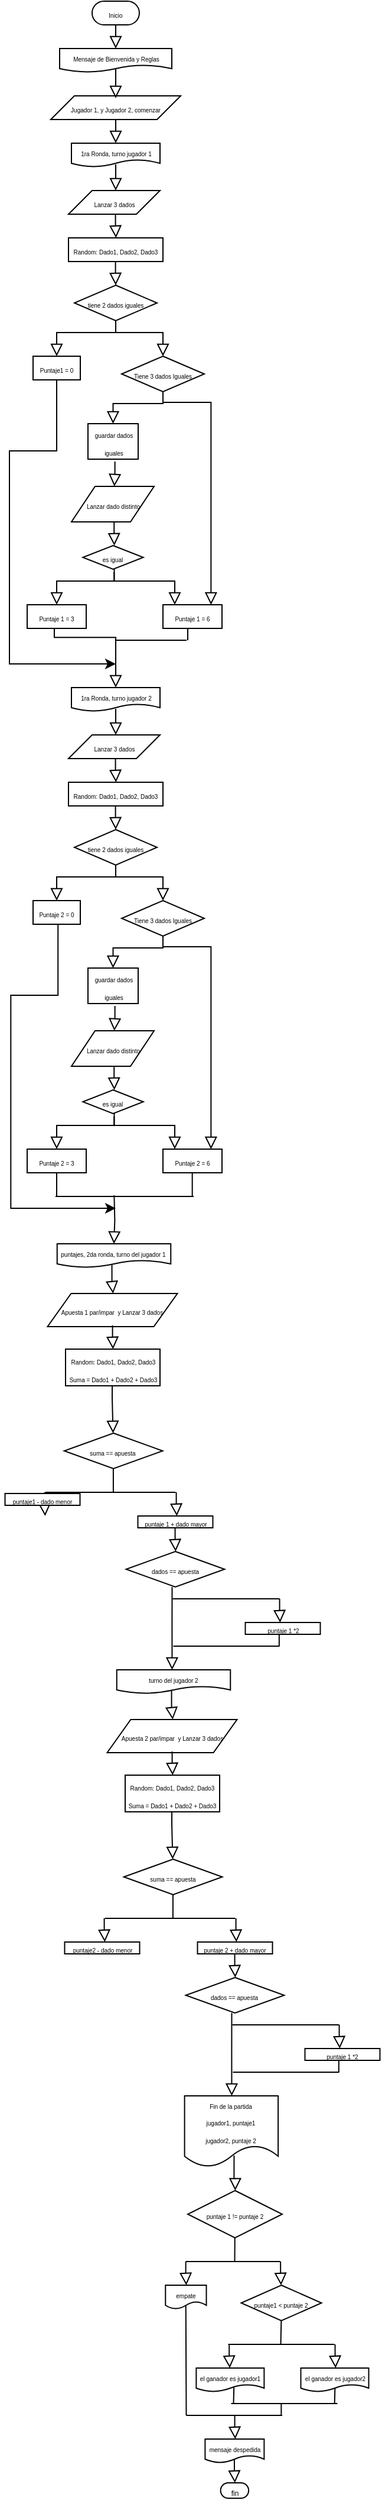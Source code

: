 <mxfile version="14.6.2" type="github"><diagram id="C5RBs43oDa-KdzZeNtuy" name="Page-1"><mxGraphModel dx="449" dy="310" grid="1" gridSize="10" guides="1" tooltips="1" connect="1" arrows="1" fold="1" page="1" pageScale="1" pageWidth="827" pageHeight="1169" math="0" shadow="0"><root><mxCell id="WIyWlLk6GJQsqaUBKTNV-0"/><mxCell id="WIyWlLk6GJQsqaUBKTNV-1" parent="WIyWlLk6GJQsqaUBKTNV-0"/><mxCell id="WIyWlLk6GJQsqaUBKTNV-2" value="" style="rounded=0;html=1;jettySize=auto;orthogonalLoop=1;fontSize=11;endArrow=block;endFill=0;endSize=8;strokeWidth=1;shadow=0;labelBackgroundColor=none;edgeStyle=orthogonalEdgeStyle;exitX=0.5;exitY=1;exitDx=0;exitDy=0;" parent="WIyWlLk6GJQsqaUBKTNV-1" source="WIyWlLk6GJQsqaUBKTNV-3" edge="1"><mxGeometry relative="1" as="geometry"><mxPoint x="100" y="50" as="targetPoint"/></mxGeometry></mxCell><mxCell id="WIyWlLk6GJQsqaUBKTNV-3" value="&lt;font style=&quot;font-size: 5px&quot;&gt;Inicio&lt;/font&gt;" style="rounded=1;whiteSpace=wrap;html=1;fontSize=12;glass=0;strokeWidth=1;shadow=0;arcSize=50;" parent="WIyWlLk6GJQsqaUBKTNV-1" vertex="1"><mxGeometry x="80" y="10" width="40" height="20" as="geometry"/></mxCell><mxCell id="rhmdgmD37vLveanVLgbH-1" value="&lt;font style=&quot;font-size: 5px&quot;&gt;Mensaje de Bienvenida y Reglas&lt;/font&gt;" style="shape=document;whiteSpace=wrap;html=1;boundedLbl=1;" parent="WIyWlLk6GJQsqaUBKTNV-1" vertex="1"><mxGeometry x="52.5" y="50" width="95" height="20" as="geometry"/></mxCell><mxCell id="rhmdgmD37vLveanVLgbH-2" value="&lt;font style=&quot;font-size: 5px&quot;&gt;Jugador 1,&amp;nbsp;y Jugador 2, comenzar&lt;/font&gt;" style="shape=parallelogram;perimeter=parallelogramPerimeter;whiteSpace=wrap;html=1;fixedSize=1;" parent="WIyWlLk6GJQsqaUBKTNV-1" vertex="1"><mxGeometry x="45" y="90" width="110" height="20" as="geometry"/></mxCell><mxCell id="rhmdgmD37vLveanVLgbH-4" value="&lt;font style=&quot;font-size: 5px&quot;&gt;1ra Ronda, turno jugador 1&lt;/font&gt;" style="shape=document;whiteSpace=wrap;html=1;boundedLbl=1;" parent="WIyWlLk6GJQsqaUBKTNV-1" vertex="1"><mxGeometry x="62.5" y="130" width="75" height="20" as="geometry"/></mxCell><mxCell id="rhmdgmD37vLveanVLgbH-5" value="" style="rounded=0;html=1;jettySize=auto;orthogonalLoop=1;fontSize=11;endArrow=block;endFill=0;endSize=8;strokeWidth=1;shadow=0;labelBackgroundColor=none;edgeStyle=orthogonalEdgeStyle;" parent="WIyWlLk6GJQsqaUBKTNV-1" edge="1"><mxGeometry relative="1" as="geometry"><mxPoint x="100" y="110" as="sourcePoint"/><mxPoint x="100" y="130" as="targetPoint"/><Array as="points"><mxPoint x="99.8" y="130"/><mxPoint x="99.8" y="130"/></Array></mxGeometry></mxCell><mxCell id="rhmdgmD37vLveanVLgbH-6" value="" style="rounded=0;html=1;jettySize=auto;orthogonalLoop=1;fontSize=11;endArrow=block;endFill=0;endSize=8;strokeWidth=1;shadow=0;labelBackgroundColor=none;edgeStyle=orthogonalEdgeStyle;" parent="WIyWlLk6GJQsqaUBKTNV-1" edge="1"><mxGeometry relative="1" as="geometry"><mxPoint x="100" y="148" as="sourcePoint"/><mxPoint x="100" y="170" as="targetPoint"/><Array as="points"><mxPoint x="100.04" y="158"/><mxPoint x="100.04" y="158"/></Array></mxGeometry></mxCell><mxCell id="rhmdgmD37vLveanVLgbH-8" value="&lt;font style=&quot;font-size: 5px&quot;&gt;Lanzar 3 dados&lt;/font&gt;" style="shape=parallelogram;perimeter=parallelogramPerimeter;whiteSpace=wrap;html=1;fixedSize=1;" parent="WIyWlLk6GJQsqaUBKTNV-1" vertex="1"><mxGeometry x="60" y="170" width="77.5" height="20" as="geometry"/></mxCell><mxCell id="rhmdgmD37vLveanVLgbH-9" value="" style="rounded=0;html=1;jettySize=auto;orthogonalLoop=1;fontSize=11;endArrow=block;endFill=0;endSize=8;strokeWidth=1;shadow=0;labelBackgroundColor=none;edgeStyle=orthogonalEdgeStyle;" parent="WIyWlLk6GJQsqaUBKTNV-1" edge="1"><mxGeometry relative="1" as="geometry"><mxPoint x="99.78" y="190" as="sourcePoint"/><mxPoint x="100.23" y="210" as="targetPoint"/><Array as="points"><mxPoint x="100.02" y="200"/><mxPoint x="100.02" y="200"/></Array></mxGeometry></mxCell><mxCell id="rhmdgmD37vLveanVLgbH-10" value="&lt;font style=&quot;font-size: 5px&quot;&gt;Random: Dado1, Dado2, Dado3&lt;/font&gt;" style="rounded=0;whiteSpace=wrap;html=1;" parent="WIyWlLk6GJQsqaUBKTNV-1" vertex="1"><mxGeometry x="60" y="210" width="80" height="20" as="geometry"/></mxCell><mxCell id="rhmdgmD37vLveanVLgbH-12" value="" style="rounded=0;html=1;jettySize=auto;orthogonalLoop=1;fontSize=11;endArrow=block;endFill=0;endSize=8;strokeWidth=1;shadow=0;labelBackgroundColor=none;edgeStyle=orthogonalEdgeStyle;" parent="WIyWlLk6GJQsqaUBKTNV-1" edge="1"><mxGeometry relative="1" as="geometry"><mxPoint x="99.8" y="230" as="sourcePoint"/><mxPoint x="100" y="250" as="targetPoint"/><Array as="points"><mxPoint x="100.04" y="240"/><mxPoint x="100.04" y="240"/></Array></mxGeometry></mxCell><mxCell id="rhmdgmD37vLveanVLgbH-13" value="&lt;font style=&quot;font-size: 5px&quot;&gt;tiene 2 dados iguales&lt;/font&gt;" style="rhombus;whiteSpace=wrap;html=1;" parent="WIyWlLk6GJQsqaUBKTNV-1" vertex="1"><mxGeometry x="65" y="250" width="70" height="30" as="geometry"/></mxCell><mxCell id="rhmdgmD37vLveanVLgbH-14" value="" style="rounded=0;html=1;jettySize=auto;orthogonalLoop=1;fontSize=11;endArrow=block;endFill=0;endSize=8;strokeWidth=1;shadow=0;labelBackgroundColor=none;edgeStyle=elbowEdgeStyle;elbow=vertical;exitX=0.5;exitY=1;exitDx=0;exitDy=0;" parent="WIyWlLk6GJQsqaUBKTNV-1" source="rhmdgmD37vLveanVLgbH-13" edge="1"><mxGeometry relative="1" as="geometry"><mxPoint x="220" y="870" as="sourcePoint"/><mxPoint x="50" y="310" as="targetPoint"/><Array as="points"><mxPoint x="80" y="290"/></Array></mxGeometry></mxCell><mxCell id="rhmdgmD37vLveanVLgbH-15" value="" style="rounded=0;html=1;jettySize=auto;orthogonalLoop=1;fontSize=11;endArrow=block;endFill=0;endSize=8;strokeWidth=1;shadow=0;labelBackgroundColor=none;edgeStyle=orthogonalEdgeStyle;elbow=vertical;" parent="WIyWlLk6GJQsqaUBKTNV-1" edge="1"><mxGeometry relative="1" as="geometry"><mxPoint x="100" y="290" as="sourcePoint"/><mxPoint x="140" y="310" as="targetPoint"/><Array as="points"><mxPoint x="140" y="290"/></Array></mxGeometry></mxCell><mxCell id="unVSyIhvDPiTK_KFfKxf-1" style="edgeStyle=orthogonalEdgeStyle;rounded=0;orthogonalLoop=1;jettySize=auto;html=1;exitX=0.5;exitY=1;exitDx=0;exitDy=0;" edge="1" parent="WIyWlLk6GJQsqaUBKTNV-1" source="rhmdgmD37vLveanVLgbH-17"><mxGeometry relative="1" as="geometry"><mxPoint x="100" y="570" as="targetPoint"/><Array as="points"><mxPoint x="50" y="390"/><mxPoint x="10" y="390"/><mxPoint x="10" y="570"/></Array></mxGeometry></mxCell><mxCell id="rhmdgmD37vLveanVLgbH-17" value="&lt;font style=&quot;font-size: 5px&quot;&gt;Puntaje1 = 0&lt;/font&gt;" style="rounded=0;whiteSpace=wrap;html=1;" parent="WIyWlLk6GJQsqaUBKTNV-1" vertex="1"><mxGeometry x="30" y="310" width="40" height="20" as="geometry"/></mxCell><mxCell id="rhmdgmD37vLveanVLgbH-18" value="&lt;font style=&quot;font-size: 5px&quot;&gt;Tiene 3 dados Iguales&lt;/font&gt;" style="rhombus;whiteSpace=wrap;html=1;" parent="WIyWlLk6GJQsqaUBKTNV-1" vertex="1"><mxGeometry x="105" y="310" width="70" height="30" as="geometry"/></mxCell><mxCell id="rhmdgmD37vLveanVLgbH-21" value="&lt;font style=&quot;font-size: 5px&quot;&gt;Lanzar dado distinto&lt;/font&gt;" style="shape=parallelogram;perimeter=parallelogramPerimeter;whiteSpace=wrap;html=1;fixedSize=1;" parent="WIyWlLk6GJQsqaUBKTNV-1" vertex="1"><mxGeometry x="62.5" y="420" width="70" height="30" as="geometry"/></mxCell><mxCell id="rhmdgmD37vLveanVLgbH-22" value="&lt;font style=&quot;font-size: 5px&quot;&gt;guardar dados iguales&lt;/font&gt;" style="rounded=0;whiteSpace=wrap;html=1;" parent="WIyWlLk6GJQsqaUBKTNV-1" vertex="1"><mxGeometry x="76.5" y="367" width="42.5" height="30" as="geometry"/></mxCell><mxCell id="rhmdgmD37vLveanVLgbH-24" value="" style="rounded=0;html=1;jettySize=auto;orthogonalLoop=1;fontSize=11;endArrow=block;endFill=0;endSize=8;strokeWidth=1;shadow=0;labelBackgroundColor=none;edgeStyle=orthogonalEdgeStyle;" parent="WIyWlLk6GJQsqaUBKTNV-1" edge="1"><mxGeometry relative="1" as="geometry"><mxPoint x="100" y="67" as="sourcePoint"/><mxPoint x="100" y="92" as="targetPoint"/><Array as="points"><mxPoint x="100" y="67"/><mxPoint x="100" y="67"/></Array></mxGeometry></mxCell><mxCell id="rhmdgmD37vLveanVLgbH-31" value="" style="rounded=0;html=1;jettySize=auto;orthogonalLoop=1;fontSize=11;endArrow=block;endFill=0;endSize=8;strokeWidth=1;shadow=0;labelBackgroundColor=none;edgeStyle=elbowEdgeStyle;elbow=vertical;exitX=0.5;exitY=1;exitDx=0;exitDy=0;entryX=0.5;entryY=0;entryDx=0;entryDy=0;" parent="WIyWlLk6GJQsqaUBKTNV-1" source="rhmdgmD37vLveanVLgbH-18" target="rhmdgmD37vLveanVLgbH-22" edge="1"><mxGeometry relative="1" as="geometry"><mxPoint x="140" y="350" as="sourcePoint"/><mxPoint x="97.5" y="360" as="targetPoint"/><Array as="points"><mxPoint x="120" y="350"/></Array></mxGeometry></mxCell><mxCell id="rhmdgmD37vLveanVLgbH-33" value="" style="rounded=0;html=1;jettySize=auto;orthogonalLoop=1;fontSize=11;endArrow=block;endFill=0;endSize=8;strokeWidth=1;shadow=0;labelBackgroundColor=none;edgeStyle=orthogonalEdgeStyle;exitX=0.537;exitY=1.065;exitDx=0;exitDy=0;exitPerimeter=0;" parent="WIyWlLk6GJQsqaUBKTNV-1" source="rhmdgmD37vLveanVLgbH-22" edge="1"><mxGeometry relative="1" as="geometry"><mxPoint x="99" y="400" as="sourcePoint"/><mxPoint x="98.84" y="420" as="targetPoint"/><Array as="points"><mxPoint x="99" y="410"/><mxPoint x="99" y="410"/></Array></mxGeometry></mxCell><mxCell id="rhmdgmD37vLveanVLgbH-34" value="" style="rounded=0;html=1;jettySize=auto;orthogonalLoop=1;fontSize=11;endArrow=block;endFill=0;endSize=8;strokeWidth=1;shadow=0;labelBackgroundColor=none;edgeStyle=orthogonalEdgeStyle;" parent="WIyWlLk6GJQsqaUBKTNV-1" edge="1"><mxGeometry relative="1" as="geometry"><mxPoint x="98.64" y="450" as="sourcePoint"/><mxPoint x="98.84" y="470" as="targetPoint"/><Array as="points"><mxPoint x="98.84" y="460"/></Array></mxGeometry></mxCell><mxCell id="rhmdgmD37vLveanVLgbH-35" value="&lt;font style=&quot;font-size: 5px&quot;&gt;es igual&lt;/font&gt;" style="rhombus;whiteSpace=wrap;html=1;" parent="WIyWlLk6GJQsqaUBKTNV-1" vertex="1"><mxGeometry x="72.13" y="470" width="51.25" height="20" as="geometry"/></mxCell><mxCell id="rhmdgmD37vLveanVLgbH-36" value="" style="rounded=0;html=1;jettySize=auto;orthogonalLoop=1;fontSize=11;endArrow=block;endFill=0;endSize=8;strokeWidth=1;shadow=0;labelBackgroundColor=none;edgeStyle=elbowEdgeStyle;elbow=vertical;exitX=0.5;exitY=1;exitDx=0;exitDy=0;entryX=0.5;entryY=0;entryDx=0;entryDy=0;" parent="WIyWlLk6GJQsqaUBKTNV-1" target="rhmdgmD37vLveanVLgbH-37" edge="1"><mxGeometry relative="1" as="geometry"><mxPoint x="98.75" y="490" as="sourcePoint"/><mxPoint x="55" y="519" as="targetPoint"/><Array as="points"><mxPoint x="78.75" y="500"/></Array></mxGeometry></mxCell><mxCell id="rhmdgmD37vLveanVLgbH-37" value="&lt;font style=&quot;font-size: 5px&quot;&gt;Puntaje 1 = 3&lt;/font&gt;" style="rounded=0;whiteSpace=wrap;html=1;" parent="WIyWlLk6GJQsqaUBKTNV-1" vertex="1"><mxGeometry x="25" y="520" width="50" height="20" as="geometry"/></mxCell><mxCell id="rhmdgmD37vLveanVLgbH-38" value="" style="rounded=0;html=1;jettySize=auto;orthogonalLoop=1;fontSize=11;endArrow=block;endFill=0;endSize=8;strokeWidth=1;shadow=0;labelBackgroundColor=none;edgeStyle=elbowEdgeStyle;elbow=vertical;exitX=0.517;exitY=1.117;exitDx=0;exitDy=0;exitPerimeter=0;" parent="WIyWlLk6GJQsqaUBKTNV-1" source="rhmdgmD37vLveanVLgbH-35" edge="1"><mxGeometry relative="1" as="geometry"><mxPoint x="161.88" y="500" as="sourcePoint"/><mxPoint x="150" y="520" as="targetPoint"/><Array as="points"><mxPoint x="110" y="500"/></Array></mxGeometry></mxCell><mxCell id="rhmdgmD37vLveanVLgbH-39" value="" style="rounded=0;html=1;jettySize=auto;orthogonalLoop=1;fontSize=11;endArrow=block;endFill=0;endSize=8;strokeWidth=1;shadow=0;labelBackgroundColor=none;edgeStyle=elbowEdgeStyle;elbow=vertical;" parent="WIyWlLk6GJQsqaUBKTNV-1" edge="1"><mxGeometry relative="1" as="geometry"><mxPoint x="140" y="349" as="sourcePoint"/><mxPoint x="180.69" y="520" as="targetPoint"/><Array as="points"><mxPoint x="195" y="349"/></Array></mxGeometry></mxCell><mxCell id="rhmdgmD37vLveanVLgbH-40" value="&lt;font style=&quot;font-size: 5px&quot;&gt;Puntaje 1 = 6&lt;/font&gt;" style="rounded=0;whiteSpace=wrap;html=1;" parent="WIyWlLk6GJQsqaUBKTNV-1" vertex="1"><mxGeometry x="140" y="520" width="50" height="20" as="geometry"/></mxCell><mxCell id="rhmdgmD37vLveanVLgbH-41" value="&lt;font style=&quot;font-size: 5px&quot;&gt;1ra Ronda, turno jugador 2&lt;/font&gt;" style="shape=document;whiteSpace=wrap;html=1;boundedLbl=1;" parent="WIyWlLk6GJQsqaUBKTNV-1" vertex="1"><mxGeometry x="62.5" y="590" width="75" height="20" as="geometry"/></mxCell><mxCell id="rhmdgmD37vLveanVLgbH-42" value="" style="rounded=0;html=1;jettySize=auto;orthogonalLoop=1;fontSize=11;endArrow=block;endFill=0;endSize=8;strokeWidth=1;shadow=0;labelBackgroundColor=none;edgeStyle=orthogonalEdgeStyle;" parent="WIyWlLk6GJQsqaUBKTNV-1" edge="1"><mxGeometry relative="1" as="geometry"><mxPoint x="100" y="608" as="sourcePoint"/><mxPoint x="100" y="630" as="targetPoint"/><Array as="points"><mxPoint x="100.04" y="618"/><mxPoint x="100.04" y="618"/></Array></mxGeometry></mxCell><mxCell id="rhmdgmD37vLveanVLgbH-43" value="&lt;font style=&quot;font-size: 5px&quot;&gt;Lanzar 3 dados&lt;/font&gt;" style="shape=parallelogram;perimeter=parallelogramPerimeter;whiteSpace=wrap;html=1;fixedSize=1;" parent="WIyWlLk6GJQsqaUBKTNV-1" vertex="1"><mxGeometry x="60" y="630" width="77.5" height="20" as="geometry"/></mxCell><mxCell id="rhmdgmD37vLveanVLgbH-44" value="" style="rounded=0;html=1;jettySize=auto;orthogonalLoop=1;fontSize=11;endArrow=block;endFill=0;endSize=8;strokeWidth=1;shadow=0;labelBackgroundColor=none;edgeStyle=orthogonalEdgeStyle;" parent="WIyWlLk6GJQsqaUBKTNV-1" edge="1"><mxGeometry relative="1" as="geometry"><mxPoint x="99.78" y="650" as="sourcePoint"/><mxPoint x="100.23" y="670" as="targetPoint"/><Array as="points"><mxPoint x="100.02" y="660"/><mxPoint x="100.02" y="660"/></Array></mxGeometry></mxCell><mxCell id="rhmdgmD37vLveanVLgbH-45" value="&lt;font style=&quot;font-size: 5px&quot;&gt;Random: Dado1, Dado2, Dado3&lt;/font&gt;" style="rounded=0;whiteSpace=wrap;html=1;" parent="WIyWlLk6GJQsqaUBKTNV-1" vertex="1"><mxGeometry x="60" y="670" width="80" height="20" as="geometry"/></mxCell><mxCell id="rhmdgmD37vLveanVLgbH-46" value="" style="rounded=0;html=1;jettySize=auto;orthogonalLoop=1;fontSize=11;endArrow=block;endFill=0;endSize=8;strokeWidth=1;shadow=0;labelBackgroundColor=none;edgeStyle=orthogonalEdgeStyle;" parent="WIyWlLk6GJQsqaUBKTNV-1" edge="1"><mxGeometry relative="1" as="geometry"><mxPoint x="99.8" y="690" as="sourcePoint"/><mxPoint x="100" y="710" as="targetPoint"/><Array as="points"><mxPoint x="100.04" y="700"/><mxPoint x="100.04" y="700"/></Array></mxGeometry></mxCell><mxCell id="rhmdgmD37vLveanVLgbH-47" value="&lt;font style=&quot;font-size: 5px&quot;&gt;tiene 2 dados iguales&lt;/font&gt;" style="rhombus;whiteSpace=wrap;html=1;" parent="WIyWlLk6GJQsqaUBKTNV-1" vertex="1"><mxGeometry x="65" y="710" width="70" height="30" as="geometry"/></mxCell><mxCell id="rhmdgmD37vLveanVLgbH-48" value="" style="rounded=0;html=1;jettySize=auto;orthogonalLoop=1;fontSize=11;endArrow=block;endFill=0;endSize=8;strokeWidth=1;shadow=0;labelBackgroundColor=none;edgeStyle=elbowEdgeStyle;elbow=vertical;exitX=0.5;exitY=1;exitDx=0;exitDy=0;" parent="WIyWlLk6GJQsqaUBKTNV-1" source="rhmdgmD37vLveanVLgbH-47" edge="1"><mxGeometry relative="1" as="geometry"><mxPoint x="220" y="1330" as="sourcePoint"/><mxPoint x="50" y="770" as="targetPoint"/><Array as="points"><mxPoint x="80" y="750"/></Array></mxGeometry></mxCell><mxCell id="rhmdgmD37vLveanVLgbH-49" value="" style="rounded=0;html=1;jettySize=auto;orthogonalLoop=1;fontSize=11;endArrow=block;endFill=0;endSize=8;strokeWidth=1;shadow=0;labelBackgroundColor=none;edgeStyle=orthogonalEdgeStyle;elbow=vertical;" parent="WIyWlLk6GJQsqaUBKTNV-1" edge="1"><mxGeometry relative="1" as="geometry"><mxPoint x="100" y="750" as="sourcePoint"/><mxPoint x="140" y="770" as="targetPoint"/><Array as="points"><mxPoint x="140" y="750"/></Array></mxGeometry></mxCell><mxCell id="rhmdgmD37vLveanVLgbH-50" value="&lt;font style=&quot;font-size: 5px&quot;&gt;Puntaje 2 = 0&lt;/font&gt;" style="rounded=0;whiteSpace=wrap;html=1;" parent="WIyWlLk6GJQsqaUBKTNV-1" vertex="1"><mxGeometry x="30" y="770" width="40" height="20" as="geometry"/></mxCell><mxCell id="rhmdgmD37vLveanVLgbH-51" value="&lt;font style=&quot;font-size: 5px&quot;&gt;Tiene 3 dados Iguales&lt;/font&gt;" style="rhombus;whiteSpace=wrap;html=1;" parent="WIyWlLk6GJQsqaUBKTNV-1" vertex="1"><mxGeometry x="105" y="770" width="70" height="30" as="geometry"/></mxCell><mxCell id="rhmdgmD37vLveanVLgbH-52" value="&lt;font style=&quot;font-size: 5px&quot;&gt;Lanzar dado distinto&lt;/font&gt;" style="shape=parallelogram;perimeter=parallelogramPerimeter;whiteSpace=wrap;html=1;fixedSize=1;" parent="WIyWlLk6GJQsqaUBKTNV-1" vertex="1"><mxGeometry x="62.5" y="880" width="70" height="30" as="geometry"/></mxCell><mxCell id="rhmdgmD37vLveanVLgbH-53" value="&lt;font style=&quot;font-size: 5px&quot;&gt;guardar dados iguales&lt;/font&gt;" style="rounded=0;whiteSpace=wrap;html=1;" parent="WIyWlLk6GJQsqaUBKTNV-1" vertex="1"><mxGeometry x="76.5" y="827" width="42.5" height="30" as="geometry"/></mxCell><mxCell id="rhmdgmD37vLveanVLgbH-54" value="" style="rounded=0;html=1;jettySize=auto;orthogonalLoop=1;fontSize=11;endArrow=block;endFill=0;endSize=8;strokeWidth=1;shadow=0;labelBackgroundColor=none;edgeStyle=elbowEdgeStyle;elbow=vertical;exitX=0.5;exitY=1;exitDx=0;exitDy=0;entryX=0.5;entryY=0;entryDx=0;entryDy=0;" parent="WIyWlLk6GJQsqaUBKTNV-1" source="rhmdgmD37vLveanVLgbH-51" target="rhmdgmD37vLveanVLgbH-53" edge="1"><mxGeometry relative="1" as="geometry"><mxPoint x="140" y="810" as="sourcePoint"/><mxPoint x="97.5" y="820" as="targetPoint"/><Array as="points"><mxPoint x="120" y="810"/></Array></mxGeometry></mxCell><mxCell id="rhmdgmD37vLveanVLgbH-55" value="" style="rounded=0;html=1;jettySize=auto;orthogonalLoop=1;fontSize=11;endArrow=block;endFill=0;endSize=8;strokeWidth=1;shadow=0;labelBackgroundColor=none;edgeStyle=orthogonalEdgeStyle;exitX=0.537;exitY=1.065;exitDx=0;exitDy=0;exitPerimeter=0;" parent="WIyWlLk6GJQsqaUBKTNV-1" source="rhmdgmD37vLveanVLgbH-53" edge="1"><mxGeometry relative="1" as="geometry"><mxPoint x="99" y="860" as="sourcePoint"/><mxPoint x="98.84" y="880" as="targetPoint"/><Array as="points"><mxPoint x="99" y="870"/><mxPoint x="99" y="870"/></Array></mxGeometry></mxCell><mxCell id="rhmdgmD37vLveanVLgbH-56" value="" style="rounded=0;html=1;jettySize=auto;orthogonalLoop=1;fontSize=11;endArrow=block;endFill=0;endSize=8;strokeWidth=1;shadow=0;labelBackgroundColor=none;edgeStyle=orthogonalEdgeStyle;" parent="WIyWlLk6GJQsqaUBKTNV-1" edge="1"><mxGeometry relative="1" as="geometry"><mxPoint x="98.64" y="910" as="sourcePoint"/><mxPoint x="98.84" y="930" as="targetPoint"/><Array as="points"><mxPoint x="98.84" y="920"/></Array></mxGeometry></mxCell><mxCell id="rhmdgmD37vLveanVLgbH-57" value="&lt;font style=&quot;font-size: 5px&quot;&gt;es igual&lt;/font&gt;" style="rhombus;whiteSpace=wrap;html=1;" parent="WIyWlLk6GJQsqaUBKTNV-1" vertex="1"><mxGeometry x="72.13" y="930" width="51.25" height="20" as="geometry"/></mxCell><mxCell id="rhmdgmD37vLveanVLgbH-58" value="" style="rounded=0;html=1;jettySize=auto;orthogonalLoop=1;fontSize=11;endArrow=block;endFill=0;endSize=8;strokeWidth=1;shadow=0;labelBackgroundColor=none;edgeStyle=elbowEdgeStyle;elbow=vertical;exitX=0.5;exitY=1;exitDx=0;exitDy=0;entryX=0.5;entryY=0;entryDx=0;entryDy=0;" parent="WIyWlLk6GJQsqaUBKTNV-1" target="rhmdgmD37vLveanVLgbH-59" edge="1"><mxGeometry relative="1" as="geometry"><mxPoint x="98.75" y="950" as="sourcePoint"/><mxPoint x="55" y="979" as="targetPoint"/><Array as="points"><mxPoint x="78.75" y="960"/></Array></mxGeometry></mxCell><mxCell id="rhmdgmD37vLveanVLgbH-59" value="&lt;font style=&quot;font-size: 5px&quot;&gt;Puntaje 2 = 3&lt;/font&gt;" style="rounded=0;whiteSpace=wrap;html=1;" parent="WIyWlLk6GJQsqaUBKTNV-1" vertex="1"><mxGeometry x="25" y="980" width="50" height="20" as="geometry"/></mxCell><mxCell id="rhmdgmD37vLveanVLgbH-60" value="" style="rounded=0;html=1;jettySize=auto;orthogonalLoop=1;fontSize=11;endArrow=block;endFill=0;endSize=8;strokeWidth=1;shadow=0;labelBackgroundColor=none;edgeStyle=elbowEdgeStyle;elbow=vertical;exitX=0.517;exitY=1.117;exitDx=0;exitDy=0;exitPerimeter=0;" parent="WIyWlLk6GJQsqaUBKTNV-1" source="rhmdgmD37vLveanVLgbH-57" edge="1"><mxGeometry relative="1" as="geometry"><mxPoint x="161.88" y="960" as="sourcePoint"/><mxPoint x="150" y="980" as="targetPoint"/><Array as="points"><mxPoint x="110" y="960"/></Array></mxGeometry></mxCell><mxCell id="rhmdgmD37vLveanVLgbH-61" value="" style="rounded=0;html=1;jettySize=auto;orthogonalLoop=1;fontSize=11;endArrow=block;endFill=0;endSize=8;strokeWidth=1;shadow=0;labelBackgroundColor=none;edgeStyle=elbowEdgeStyle;elbow=vertical;" parent="WIyWlLk6GJQsqaUBKTNV-1" edge="1"><mxGeometry relative="1" as="geometry"><mxPoint x="140" y="809" as="sourcePoint"/><mxPoint x="180.69" y="980" as="targetPoint"/><Array as="points"><mxPoint x="195" y="809"/></Array></mxGeometry></mxCell><mxCell id="rhmdgmD37vLveanVLgbH-62" value="&lt;font style=&quot;font-size: 5px&quot;&gt;Puntaje 2 = 6&lt;/font&gt;" style="rounded=0;whiteSpace=wrap;html=1;" parent="WIyWlLk6GJQsqaUBKTNV-1" vertex="1"><mxGeometry x="140" y="980" width="50" height="20" as="geometry"/></mxCell><mxCell id="A8femMHsT-PcYk6sk9Ym-1" value="" style="rounded=0;html=1;jettySize=auto;orthogonalLoop=1;fontSize=11;endArrow=block;endFill=0;endSize=8;strokeWidth=1;shadow=0;labelBackgroundColor=none;edgeStyle=elbowEdgeStyle;elbow=vertical;exitX=0.517;exitY=1.117;exitDx=0;exitDy=0;exitPerimeter=0;entryX=0.5;entryY=0;entryDx=0;entryDy=0;" parent="WIyWlLk6GJQsqaUBKTNV-1" target="rhmdgmD37vLveanVLgbH-41" edge="1"><mxGeometry relative="1" as="geometry"><mxPoint x="47.996" y="540.0" as="sourcePoint"/><mxPoint x="99.37" y="567.66" as="targetPoint"/><Array as="points"><mxPoint x="59.37" y="547.66"/></Array></mxGeometry></mxCell><mxCell id="A8femMHsT-PcYk6sk9Ym-3" value="" style="endArrow=none;html=1;" parent="WIyWlLk6GJQsqaUBKTNV-1" edge="1"><mxGeometry width="50" height="50" relative="1" as="geometry"><mxPoint x="100" y="550" as="sourcePoint"/><mxPoint x="160" y="550" as="targetPoint"/></mxGeometry></mxCell><mxCell id="A8femMHsT-PcYk6sk9Ym-4" value="" style="endArrow=none;html=1;" parent="WIyWlLk6GJQsqaUBKTNV-1" edge="1"><mxGeometry width="50" height="50" relative="1" as="geometry"><mxPoint x="161" y="550" as="sourcePoint"/><mxPoint x="161" y="540" as="targetPoint"/><Array as="points"><mxPoint x="161" y="550"/></Array></mxGeometry></mxCell><mxCell id="A8femMHsT-PcYk6sk9Ym-5" value="" style="endArrow=none;html=1;" parent="WIyWlLk6GJQsqaUBKTNV-1" edge="1"><mxGeometry width="50" height="50" relative="1" as="geometry"><mxPoint x="50" y="1020" as="sourcePoint"/><mxPoint x="50" y="1000" as="targetPoint"/></mxGeometry></mxCell><mxCell id="A8femMHsT-PcYk6sk9Ym-6" value="" style="endArrow=none;html=1;" parent="WIyWlLk6GJQsqaUBKTNV-1" edge="1"><mxGeometry width="50" height="50" relative="1" as="geometry"><mxPoint x="164.83" y="1020" as="sourcePoint"/><mxPoint x="164.83" y="1000" as="targetPoint"/></mxGeometry></mxCell><mxCell id="A8femMHsT-PcYk6sk9Ym-7" value="" style="endArrow=none;html=1;" parent="WIyWlLk6GJQsqaUBKTNV-1" edge="1"><mxGeometry width="50" height="50" relative="1" as="geometry"><mxPoint x="49" y="1020" as="sourcePoint"/><mxPoint x="166" y="1020" as="targetPoint"/></mxGeometry></mxCell><mxCell id="A8femMHsT-PcYk6sk9Ym-8" value="" style="rounded=0;html=1;jettySize=auto;orthogonalLoop=1;fontSize=11;endArrow=block;endFill=0;endSize=8;strokeWidth=1;shadow=0;labelBackgroundColor=none;edgeStyle=orthogonalEdgeStyle;entryX=0.5;entryY=0;entryDx=0;entryDy=0;" parent="WIyWlLk6GJQsqaUBKTNV-1" edge="1" target="A8femMHsT-PcYk6sk9Ym-9"><mxGeometry relative="1" as="geometry"><mxPoint x="98.67" y="1019" as="sourcePoint"/><mxPoint x="98.87" y="1039" as="targetPoint"/><Array as="points"/></mxGeometry></mxCell><mxCell id="A8femMHsT-PcYk6sk9Ym-9" value="&lt;font style=&quot;font-size: 5px&quot;&gt;puntajes, 2da ronda, turno del jugador 1&lt;/font&gt;" style="shape=document;whiteSpace=wrap;html=1;boundedLbl=1;" parent="WIyWlLk6GJQsqaUBKTNV-1" vertex="1"><mxGeometry x="50.38" y="1060" width="96.25" height="20" as="geometry"/></mxCell><mxCell id="A8femMHsT-PcYk6sk9Ym-11" value="&lt;font style=&quot;font-size: 5px&quot;&gt;Apuesta 1 par/impar&amp;nbsp; y Lanzar 3 dados&lt;/font&gt;" style="shape=parallelogram;perimeter=parallelogramPerimeter;whiteSpace=wrap;html=1;fixedSize=1;" parent="WIyWlLk6GJQsqaUBKTNV-1" vertex="1"><mxGeometry x="42.25" y="1102" width="110" height="28" as="geometry"/></mxCell><mxCell id="A8femMHsT-PcYk6sk9Ym-12" value="" style="rounded=0;html=1;jettySize=auto;orthogonalLoop=1;fontSize=11;endArrow=block;endFill=0;endSize=8;strokeWidth=1;shadow=0;labelBackgroundColor=none;edgeStyle=orthogonalEdgeStyle;" parent="WIyWlLk6GJQsqaUBKTNV-1" edge="1"><mxGeometry relative="1" as="geometry"><mxPoint x="97.28" y="1129" as="sourcePoint"/><mxPoint x="97.73" y="1149" as="targetPoint"/><Array as="points"><mxPoint x="97.52" y="1139"/><mxPoint x="97.52" y="1139"/></Array></mxGeometry></mxCell><mxCell id="A8femMHsT-PcYk6sk9Ym-13" value="&lt;font style=&quot;font-size: 5px&quot;&gt;Random: Dado1, Dado2, Dado3&lt;br&gt;Suma = Dado1 + Dado2 + Dado3&lt;br&gt;&lt;/font&gt;" style="rounded=0;whiteSpace=wrap;html=1;" parent="WIyWlLk6GJQsqaUBKTNV-1" vertex="1"><mxGeometry x="57.5" y="1149" width="80" height="31" as="geometry"/></mxCell><mxCell id="A8femMHsT-PcYk6sk9Ym-16" value="" style="rounded=0;html=1;jettySize=auto;orthogonalLoop=1;fontSize=11;endArrow=block;endFill=0;endSize=8;strokeWidth=1;shadow=0;labelBackgroundColor=none;edgeStyle=orthogonalEdgeStyle;exitX=0.482;exitY=0.887;exitDx=0;exitDy=0;exitPerimeter=0;" parent="WIyWlLk6GJQsqaUBKTNV-1" source="A8femMHsT-PcYk6sk9Ym-9" edge="1"><mxGeometry relative="1" as="geometry"><mxPoint x="97.29" y="1082" as="sourcePoint"/><mxPoint x="97.74" y="1102" as="targetPoint"/><Array as="points"><mxPoint x="96.75" y="1092"/><mxPoint x="97.75" y="1092"/></Array></mxGeometry></mxCell><mxCell id="A8femMHsT-PcYk6sk9Ym-17" value="" style="rounded=0;html=1;jettySize=auto;orthogonalLoop=1;fontSize=11;endArrow=block;endFill=0;endSize=8;strokeWidth=1;shadow=0;labelBackgroundColor=none;edgeStyle=orthogonalEdgeStyle;" parent="WIyWlLk6GJQsqaUBKTNV-1" edge="1"><mxGeometry relative="1" as="geometry"><mxPoint x="97.03" y="1180" as="sourcePoint"/><mxPoint x="97.75" y="1220" as="targetPoint"/><Array as="points"><mxPoint x="97.27" y="1190"/><mxPoint x="97.27" y="1190"/></Array></mxGeometry></mxCell><mxCell id="A8femMHsT-PcYk6sk9Ym-18" value="&lt;font style=&quot;font-size: 5px&quot;&gt;suma == apuesta&lt;/font&gt;" style="rhombus;whiteSpace=wrap;html=1;" parent="WIyWlLk6GJQsqaUBKTNV-1" vertex="1"><mxGeometry x="56.37" y="1220" width="83.38" height="30" as="geometry"/></mxCell><mxCell id="A8femMHsT-PcYk6sk9Ym-19" value="" style="endArrow=none;html=1;" parent="WIyWlLk6GJQsqaUBKTNV-1" edge="1"><mxGeometry width="50" height="50" relative="1" as="geometry"><mxPoint x="97.96" y="1270" as="sourcePoint"/><mxPoint x="97.96" y="1250" as="targetPoint"/><Array as="points"><mxPoint x="97.96" y="1270"/></Array></mxGeometry></mxCell><mxCell id="A8femMHsT-PcYk6sk9Ym-20" value="" style="endArrow=none;html=1;" parent="WIyWlLk6GJQsqaUBKTNV-1" edge="1"><mxGeometry width="50" height="50" relative="1" as="geometry"><mxPoint x="40.25" y="1270" as="sourcePoint"/><mxPoint x="150.75" y="1270" as="targetPoint"/></mxGeometry></mxCell><mxCell id="A8femMHsT-PcYk6sk9Ym-21" value="" style="rounded=0;html=1;jettySize=auto;orthogonalLoop=1;fontSize=11;endArrow=block;endFill=0;endSize=8;strokeWidth=1;shadow=0;labelBackgroundColor=none;edgeStyle=orthogonalEdgeStyle;" parent="WIyWlLk6GJQsqaUBKTNV-1" edge="1"><mxGeometry relative="1" as="geometry"><mxPoint x="39.78" y="1270" as="sourcePoint"/><mxPoint x="40.23" y="1290" as="targetPoint"/><Array as="points"><mxPoint x="40.02" y="1280"/><mxPoint x="40.02" y="1280"/></Array></mxGeometry></mxCell><mxCell id="A8femMHsT-PcYk6sk9Ym-22" value="" style="rounded=0;html=1;jettySize=auto;orthogonalLoop=1;fontSize=11;endArrow=block;endFill=0;endSize=8;strokeWidth=1;shadow=0;labelBackgroundColor=none;edgeStyle=orthogonalEdgeStyle;" parent="WIyWlLk6GJQsqaUBKTNV-1" edge="1"><mxGeometry relative="1" as="geometry"><mxPoint x="151.28" y="1270" as="sourcePoint"/><mxPoint x="151.73" y="1290" as="targetPoint"/><Array as="points"><mxPoint x="151.52" y="1280"/><mxPoint x="151.52" y="1280"/></Array></mxGeometry></mxCell><mxCell id="A8femMHsT-PcYk6sk9Ym-23" value="&lt;span style=&quot;font-size: 5px&quot;&gt;puntaje1 - dado menor&lt;/span&gt;" style="rounded=0;whiteSpace=wrap;html=1;" parent="WIyWlLk6GJQsqaUBKTNV-1" vertex="1"><mxGeometry x="6.25" y="1271" width="63.5" height="10" as="geometry"/></mxCell><mxCell id="CpZzbU90EvhquVlpSe2I-0" value="&lt;span style=&quot;font-size: 5px&quot;&gt;puntaje 1 + dado mayor&lt;/span&gt;" style="rounded=0;whiteSpace=wrap;html=1;" parent="WIyWlLk6GJQsqaUBKTNV-1" vertex="1"><mxGeometry x="118.75" y="1290" width="63.5" height="10" as="geometry"/></mxCell><mxCell id="CpZzbU90EvhquVlpSe2I-1" value="" style="rounded=0;html=1;jettySize=auto;orthogonalLoop=1;fontSize=11;endArrow=block;endFill=0;endSize=8;strokeWidth=1;shadow=0;labelBackgroundColor=none;edgeStyle=orthogonalEdgeStyle;" parent="WIyWlLk6GJQsqaUBKTNV-1" edge="1"><mxGeometry relative="1" as="geometry"><mxPoint x="150.27" y="1300" as="sourcePoint"/><mxPoint x="150.72" y="1320" as="targetPoint"/><Array as="points"><mxPoint x="150.51" y="1310"/><mxPoint x="150.51" y="1310"/></Array></mxGeometry></mxCell><mxCell id="CpZzbU90EvhquVlpSe2I-2" value="&lt;font style=&quot;font-size: 5px&quot;&gt;dados == apuesta&lt;/font&gt;" style="rhombus;whiteSpace=wrap;html=1;" parent="WIyWlLk6GJQsqaUBKTNV-1" vertex="1"><mxGeometry x="108.81" y="1320" width="83.38" height="30" as="geometry"/></mxCell><mxCell id="CpZzbU90EvhquVlpSe2I-3" value="" style="rounded=0;html=1;jettySize=auto;orthogonalLoop=1;fontSize=11;endArrow=block;endFill=0;endSize=8;strokeWidth=1;shadow=0;labelBackgroundColor=none;edgeStyle=orthogonalEdgeStyle;exitX=0.467;exitY=1;exitDx=0;exitDy=0;exitPerimeter=0;" parent="WIyWlLk6GJQsqaUBKTNV-1" source="CpZzbU90EvhquVlpSe2I-2" edge="1"><mxGeometry relative="1" as="geometry"><mxPoint x="147.26" y="1380" as="sourcePoint"/><mxPoint x="147.75" y="1420" as="targetPoint"/><Array as="points"/></mxGeometry></mxCell><mxCell id="CpZzbU90EvhquVlpSe2I-4" value="" style="endArrow=none;html=1;" parent="WIyWlLk6GJQsqaUBKTNV-1" edge="1"><mxGeometry width="50" height="50" relative="1" as="geometry"><mxPoint x="148.25" y="1360" as="sourcePoint"/><mxPoint x="238.75" y="1360" as="targetPoint"/></mxGeometry></mxCell><mxCell id="CpZzbU90EvhquVlpSe2I-5" value="" style="rounded=0;html=1;jettySize=auto;orthogonalLoop=1;fontSize=11;endArrow=block;endFill=0;endSize=8;strokeWidth=1;shadow=0;labelBackgroundColor=none;edgeStyle=orthogonalEdgeStyle;" parent="WIyWlLk6GJQsqaUBKTNV-1" edge="1"><mxGeometry relative="1" as="geometry"><mxPoint x="238.77" y="1360" as="sourcePoint"/><mxPoint x="239.22" y="1380" as="targetPoint"/><Array as="points"><mxPoint x="239.01" y="1370"/><mxPoint x="239.01" y="1370"/></Array></mxGeometry></mxCell><mxCell id="CpZzbU90EvhquVlpSe2I-6" value="&lt;span style=&quot;font-size: 5px&quot;&gt;puntaje 1 *2&lt;/span&gt;" style="rounded=0;whiteSpace=wrap;html=1;" parent="WIyWlLk6GJQsqaUBKTNV-1" vertex="1"><mxGeometry x="209.75" y="1380" width="63.5" height="10" as="geometry"/></mxCell><mxCell id="CpZzbU90EvhquVlpSe2I-8" value="" style="endArrow=none;html=1;" parent="WIyWlLk6GJQsqaUBKTNV-1" edge="1"><mxGeometry width="50" height="50" relative="1" as="geometry"><mxPoint x="238.42" y="1400" as="sourcePoint"/><mxPoint x="238.42" y="1390" as="targetPoint"/></mxGeometry></mxCell><mxCell id="CpZzbU90EvhquVlpSe2I-9" value="" style="endArrow=none;html=1;" parent="WIyWlLk6GJQsqaUBKTNV-1" edge="1"><mxGeometry width="50" height="50" relative="1" as="geometry"><mxPoint x="148.75" y="1400" as="sourcePoint"/><mxPoint x="238.75" y="1400" as="targetPoint"/></mxGeometry></mxCell><mxCell id="CpZzbU90EvhquVlpSe2I-10" value="&lt;font style=&quot;font-size: 5px&quot;&gt;turno del jugador 2&lt;/font&gt;" style="shape=document;whiteSpace=wrap;html=1;boundedLbl=1;" parent="WIyWlLk6GJQsqaUBKTNV-1" vertex="1"><mxGeometry x="100.88" y="1420" width="96.25" height="20" as="geometry"/></mxCell><mxCell id="CpZzbU90EvhquVlpSe2I-11" value="&lt;font style=&quot;font-size: 5px&quot;&gt;Apuesta 2 par/impar&amp;nbsp; y Lanzar 3 dados&lt;/font&gt;" style="shape=parallelogram;perimeter=parallelogramPerimeter;whiteSpace=wrap;html=1;fixedSize=1;" parent="WIyWlLk6GJQsqaUBKTNV-1" vertex="1"><mxGeometry x="92.75" y="1462" width="110" height="28" as="geometry"/></mxCell><mxCell id="CpZzbU90EvhquVlpSe2I-12" value="" style="rounded=0;html=1;jettySize=auto;orthogonalLoop=1;fontSize=11;endArrow=block;endFill=0;endSize=8;strokeWidth=1;shadow=0;labelBackgroundColor=none;edgeStyle=orthogonalEdgeStyle;" parent="WIyWlLk6GJQsqaUBKTNV-1" edge="1"><mxGeometry relative="1" as="geometry"><mxPoint x="147.78" y="1489" as="sourcePoint"/><mxPoint x="148.23" y="1509" as="targetPoint"/><Array as="points"><mxPoint x="148.02" y="1499"/><mxPoint x="148.02" y="1499"/></Array></mxGeometry></mxCell><mxCell id="CpZzbU90EvhquVlpSe2I-13" value="&lt;font style=&quot;font-size: 5px&quot;&gt;Random: Dado1, Dado2, Dado3&lt;br&gt;Suma = Dado1 + Dado2 + Dado3&lt;br&gt;&lt;/font&gt;" style="rounded=0;whiteSpace=wrap;html=1;" parent="WIyWlLk6GJQsqaUBKTNV-1" vertex="1"><mxGeometry x="108" y="1509" width="80" height="31" as="geometry"/></mxCell><mxCell id="CpZzbU90EvhquVlpSe2I-14" value="" style="rounded=0;html=1;jettySize=auto;orthogonalLoop=1;fontSize=11;endArrow=block;endFill=0;endSize=8;strokeWidth=1;shadow=0;labelBackgroundColor=none;edgeStyle=orthogonalEdgeStyle;exitX=0.482;exitY=0.887;exitDx=0;exitDy=0;exitPerimeter=0;" parent="WIyWlLk6GJQsqaUBKTNV-1" source="CpZzbU90EvhquVlpSe2I-10" edge="1"><mxGeometry relative="1" as="geometry"><mxPoint x="147.79" y="1442" as="sourcePoint"/><mxPoint x="148.24" y="1462" as="targetPoint"/><Array as="points"><mxPoint x="147.25" y="1452"/><mxPoint x="148.25" y="1452"/></Array></mxGeometry></mxCell><mxCell id="CpZzbU90EvhquVlpSe2I-15" value="" style="rounded=0;html=1;jettySize=auto;orthogonalLoop=1;fontSize=11;endArrow=block;endFill=0;endSize=8;strokeWidth=1;shadow=0;labelBackgroundColor=none;edgeStyle=orthogonalEdgeStyle;" parent="WIyWlLk6GJQsqaUBKTNV-1" edge="1"><mxGeometry relative="1" as="geometry"><mxPoint x="147.53" y="1540" as="sourcePoint"/><mxPoint x="148.25" y="1580" as="targetPoint"/><Array as="points"><mxPoint x="147.77" y="1550"/><mxPoint x="147.77" y="1550"/></Array></mxGeometry></mxCell><mxCell id="CpZzbU90EvhquVlpSe2I-16" value="&lt;font style=&quot;font-size: 5px&quot;&gt;suma == apuesta&lt;/font&gt;" style="rhombus;whiteSpace=wrap;html=1;" parent="WIyWlLk6GJQsqaUBKTNV-1" vertex="1"><mxGeometry x="106.87" y="1580" width="83.38" height="30" as="geometry"/></mxCell><mxCell id="CpZzbU90EvhquVlpSe2I-17" value="" style="endArrow=none;html=1;" parent="WIyWlLk6GJQsqaUBKTNV-1" edge="1"><mxGeometry width="50" height="50" relative="1" as="geometry"><mxPoint x="148.46" y="1630" as="sourcePoint"/><mxPoint x="148.46" y="1610" as="targetPoint"/><Array as="points"><mxPoint x="148.46" y="1630"/></Array></mxGeometry></mxCell><mxCell id="CpZzbU90EvhquVlpSe2I-18" value="" style="endArrow=none;html=1;" parent="WIyWlLk6GJQsqaUBKTNV-1" edge="1"><mxGeometry width="50" height="50" relative="1" as="geometry"><mxPoint x="90.75" y="1630" as="sourcePoint"/><mxPoint x="201.25" y="1630" as="targetPoint"/></mxGeometry></mxCell><mxCell id="CpZzbU90EvhquVlpSe2I-19" value="" style="rounded=0;html=1;jettySize=auto;orthogonalLoop=1;fontSize=11;endArrow=block;endFill=0;endSize=8;strokeWidth=1;shadow=0;labelBackgroundColor=none;edgeStyle=orthogonalEdgeStyle;" parent="WIyWlLk6GJQsqaUBKTNV-1" edge="1"><mxGeometry relative="1" as="geometry"><mxPoint x="90.28" y="1630" as="sourcePoint"/><mxPoint x="90.73" y="1650" as="targetPoint"/><Array as="points"><mxPoint x="90.52" y="1640"/><mxPoint x="90.52" y="1640"/></Array></mxGeometry></mxCell><mxCell id="CpZzbU90EvhquVlpSe2I-20" value="" style="rounded=0;html=1;jettySize=auto;orthogonalLoop=1;fontSize=11;endArrow=block;endFill=0;endSize=8;strokeWidth=1;shadow=0;labelBackgroundColor=none;edgeStyle=orthogonalEdgeStyle;" parent="WIyWlLk6GJQsqaUBKTNV-1" edge="1"><mxGeometry relative="1" as="geometry"><mxPoint x="201.78" y="1630" as="sourcePoint"/><mxPoint x="202.23" y="1650" as="targetPoint"/><Array as="points"><mxPoint x="202.02" y="1640"/><mxPoint x="202.02" y="1640"/></Array></mxGeometry></mxCell><mxCell id="CpZzbU90EvhquVlpSe2I-21" value="&lt;span style=&quot;font-size: 5px&quot;&gt;puntaje2 - dado menor&lt;/span&gt;" style="rounded=0;whiteSpace=wrap;html=1;" parent="WIyWlLk6GJQsqaUBKTNV-1" vertex="1"><mxGeometry x="56.75" y="1650" width="63.5" height="10" as="geometry"/></mxCell><mxCell id="CpZzbU90EvhquVlpSe2I-22" value="&lt;span style=&quot;font-size: 5px&quot;&gt;puntaje 2 + dado mayor&lt;/span&gt;" style="rounded=0;whiteSpace=wrap;html=1;" parent="WIyWlLk6GJQsqaUBKTNV-1" vertex="1"><mxGeometry x="169.25" y="1650" width="63.5" height="10" as="geometry"/></mxCell><mxCell id="CpZzbU90EvhquVlpSe2I-23" value="" style="rounded=0;html=1;jettySize=auto;orthogonalLoop=1;fontSize=11;endArrow=block;endFill=0;endSize=8;strokeWidth=1;shadow=0;labelBackgroundColor=none;edgeStyle=orthogonalEdgeStyle;" parent="WIyWlLk6GJQsqaUBKTNV-1" edge="1"><mxGeometry relative="1" as="geometry"><mxPoint x="200.77" y="1660" as="sourcePoint"/><mxPoint x="201.22" y="1680" as="targetPoint"/><Array as="points"><mxPoint x="201.01" y="1670"/><mxPoint x="201.01" y="1670"/></Array></mxGeometry></mxCell><mxCell id="CpZzbU90EvhquVlpSe2I-24" value="&lt;font style=&quot;font-size: 5px&quot;&gt;dados == apuesta&lt;/font&gt;" style="rhombus;whiteSpace=wrap;html=1;" parent="WIyWlLk6GJQsqaUBKTNV-1" vertex="1"><mxGeometry x="159.31" y="1680" width="83.38" height="30" as="geometry"/></mxCell><mxCell id="CpZzbU90EvhquVlpSe2I-25" value="" style="rounded=0;html=1;jettySize=auto;orthogonalLoop=1;fontSize=11;endArrow=block;endFill=0;endSize=8;strokeWidth=1;shadow=0;labelBackgroundColor=none;edgeStyle=orthogonalEdgeStyle;exitX=0.467;exitY=1;exitDx=0;exitDy=0;exitPerimeter=0;" parent="WIyWlLk6GJQsqaUBKTNV-1" source="CpZzbU90EvhquVlpSe2I-24" edge="1"><mxGeometry relative="1" as="geometry"><mxPoint x="197.76" y="1740" as="sourcePoint"/><mxPoint x="198.25" y="1780" as="targetPoint"/><Array as="points"/></mxGeometry></mxCell><mxCell id="CpZzbU90EvhquVlpSe2I-26" value="" style="endArrow=none;html=1;" parent="WIyWlLk6GJQsqaUBKTNV-1" edge="1"><mxGeometry width="50" height="50" relative="1" as="geometry"><mxPoint x="198.75" y="1720" as="sourcePoint"/><mxPoint x="289.25" y="1720" as="targetPoint"/></mxGeometry></mxCell><mxCell id="CpZzbU90EvhquVlpSe2I-27" value="" style="rounded=0;html=1;jettySize=auto;orthogonalLoop=1;fontSize=11;endArrow=block;endFill=0;endSize=8;strokeWidth=1;shadow=0;labelBackgroundColor=none;edgeStyle=orthogonalEdgeStyle;" parent="WIyWlLk6GJQsqaUBKTNV-1" edge="1"><mxGeometry relative="1" as="geometry"><mxPoint x="289.27" y="1720" as="sourcePoint"/><mxPoint x="289.72" y="1740" as="targetPoint"/><Array as="points"><mxPoint x="289.51" y="1730"/><mxPoint x="289.51" y="1730"/></Array></mxGeometry></mxCell><mxCell id="CpZzbU90EvhquVlpSe2I-28" value="&lt;span style=&quot;font-size: 5px&quot;&gt;puntaje 1 *2&lt;/span&gt;" style="rounded=0;whiteSpace=wrap;html=1;" parent="WIyWlLk6GJQsqaUBKTNV-1" vertex="1"><mxGeometry x="260.25" y="1740" width="63.5" height="10" as="geometry"/></mxCell><mxCell id="CpZzbU90EvhquVlpSe2I-29" value="" style="endArrow=none;html=1;" parent="WIyWlLk6GJQsqaUBKTNV-1" edge="1"><mxGeometry width="50" height="50" relative="1" as="geometry"><mxPoint x="288.92" y="1760" as="sourcePoint"/><mxPoint x="288.92" y="1750" as="targetPoint"/></mxGeometry></mxCell><mxCell id="CpZzbU90EvhquVlpSe2I-30" value="" style="endArrow=none;html=1;" parent="WIyWlLk6GJQsqaUBKTNV-1" edge="1"><mxGeometry width="50" height="50" relative="1" as="geometry"><mxPoint x="199.25" y="1760" as="sourcePoint"/><mxPoint x="289.25" y="1760" as="targetPoint"/></mxGeometry></mxCell><mxCell id="CpZzbU90EvhquVlpSe2I-31" value="&lt;font style=&quot;font-size: 5px&quot;&gt;Fin de la partida&lt;br&gt;jugador1, puntaje1&lt;br&gt;jugador2, puntaje 2&lt;br&gt;&lt;/font&gt;" style="shape=document;whiteSpace=wrap;html=1;boundedLbl=1;" parent="WIyWlLk6GJQsqaUBKTNV-1" vertex="1"><mxGeometry x="158.31" y="1780" width="79.25" height="60" as="geometry"/></mxCell><mxCell id="CpZzbU90EvhquVlpSe2I-32" value="" style="rounded=0;html=1;jettySize=auto;orthogonalLoop=1;fontSize=11;endArrow=block;endFill=0;endSize=8;strokeWidth=1;shadow=0;labelBackgroundColor=none;edgeStyle=orthogonalEdgeStyle;exitX=0.529;exitY=0.84;exitDx=0;exitDy=0;exitPerimeter=0;" parent="WIyWlLk6GJQsqaUBKTNV-1" source="CpZzbU90EvhquVlpSe2I-31" edge="1"><mxGeometry relative="1" as="geometry"><mxPoint x="200.76" y="1840" as="sourcePoint"/><mxPoint x="201.21" y="1860" as="targetPoint"/><Array as="points"><mxPoint x="200.75" y="1850"/><mxPoint x="201.75" y="1850"/></Array></mxGeometry></mxCell><mxCell id="CpZzbU90EvhquVlpSe2I-33" value="&lt;font style=&quot;font-size: 5px&quot;&gt;puntaje 1 != puntaje 2&lt;/font&gt;" style="rhombus;whiteSpace=wrap;html=1;" parent="WIyWlLk6GJQsqaUBKTNV-1" vertex="1"><mxGeometry x="161" y="1860" width="80" height="40" as="geometry"/></mxCell><mxCell id="CpZzbU90EvhquVlpSe2I-34" value="" style="endArrow=none;html=1;" parent="WIyWlLk6GJQsqaUBKTNV-1" edge="1"><mxGeometry width="50" height="50" relative="1" as="geometry"><mxPoint x="200.75" y="1920" as="sourcePoint"/><mxPoint x="200.88" y="1900" as="targetPoint"/></mxGeometry></mxCell><mxCell id="CpZzbU90EvhquVlpSe2I-35" value="" style="endArrow=none;html=1;" parent="WIyWlLk6GJQsqaUBKTNV-1" edge="1"><mxGeometry width="50" height="50" relative="1" as="geometry"><mxPoint x="159.31" y="1920" as="sourcePoint"/><mxPoint x="239.31" y="1920" as="targetPoint"/></mxGeometry></mxCell><mxCell id="CpZzbU90EvhquVlpSe2I-36" value="" style="rounded=0;html=1;jettySize=auto;orthogonalLoop=1;fontSize=11;endArrow=block;endFill=0;endSize=8;strokeWidth=1;shadow=0;labelBackgroundColor=none;edgeStyle=orthogonalEdgeStyle;" parent="WIyWlLk6GJQsqaUBKTNV-1" edge="1"><mxGeometry relative="1" as="geometry"><mxPoint x="159.33" y="1920" as="sourcePoint"/><mxPoint x="159.78" y="1940" as="targetPoint"/><Array as="points"><mxPoint x="159.57" y="1930"/><mxPoint x="159.57" y="1930"/></Array></mxGeometry></mxCell><mxCell id="CpZzbU90EvhquVlpSe2I-37" value="&lt;font style=&quot;font-size: 5px&quot;&gt;empate&lt;/font&gt;" style="shape=document;whiteSpace=wrap;html=1;boundedLbl=1;" parent="WIyWlLk6GJQsqaUBKTNV-1" vertex="1"><mxGeometry x="142.13" y="1940" width="34.62" height="20" as="geometry"/></mxCell><mxCell id="CpZzbU90EvhquVlpSe2I-38" value="" style="rounded=0;html=1;jettySize=auto;orthogonalLoop=1;fontSize=11;endArrow=block;endFill=0;endSize=8;strokeWidth=1;shadow=0;labelBackgroundColor=none;edgeStyle=orthogonalEdgeStyle;" parent="WIyWlLk6GJQsqaUBKTNV-1" edge="1"><mxGeometry relative="1" as="geometry"><mxPoint x="239.56" y="1920" as="sourcePoint"/><mxPoint x="240.01" y="1940" as="targetPoint"/><Array as="points"><mxPoint x="239.98" y="1930"/><mxPoint x="239.98" y="1930"/></Array></mxGeometry></mxCell><mxCell id="CpZzbU90EvhquVlpSe2I-39" value="&lt;font style=&quot;font-size: 5px&quot;&gt;puntaje1 &amp;lt; puntaje 2&lt;/font&gt;" style="rhombus;whiteSpace=wrap;html=1;" parent="WIyWlLk6GJQsqaUBKTNV-1" vertex="1"><mxGeometry x="206.25" y="1940" width="68" height="30" as="geometry"/></mxCell><mxCell id="CpZzbU90EvhquVlpSe2I-43" value="" style="endArrow=none;html=1;" parent="WIyWlLk6GJQsqaUBKTNV-1" edge="1"><mxGeometry width="50" height="50" relative="1" as="geometry"><mxPoint x="239.75" y="1990" as="sourcePoint"/><mxPoint x="240.18" y="1970" as="targetPoint"/></mxGeometry></mxCell><mxCell id="CpZzbU90EvhquVlpSe2I-44" value="" style="endArrow=none;html=1;" parent="WIyWlLk6GJQsqaUBKTNV-1" edge="1"><mxGeometry width="50" height="50" relative="1" as="geometry"><mxPoint x="195.25" y="1990" as="sourcePoint"/><mxPoint x="285.25" y="1990" as="targetPoint"/></mxGeometry></mxCell><mxCell id="CpZzbU90EvhquVlpSe2I-45" value="" style="rounded=0;html=1;jettySize=auto;orthogonalLoop=1;fontSize=11;endArrow=block;endFill=0;endSize=8;strokeWidth=1;shadow=0;labelBackgroundColor=none;edgeStyle=orthogonalEdgeStyle;" parent="WIyWlLk6GJQsqaUBKTNV-1" edge="1"><mxGeometry relative="1" as="geometry"><mxPoint x="196.13" y="1990" as="sourcePoint"/><mxPoint x="196.58" y="2010" as="targetPoint"/><Array as="points"><mxPoint x="196.55" y="2000"/><mxPoint x="196.55" y="2000"/></Array></mxGeometry></mxCell><mxCell id="CpZzbU90EvhquVlpSe2I-46" value="" style="rounded=0;html=1;jettySize=auto;orthogonalLoop=1;fontSize=11;endArrow=block;endFill=0;endSize=8;strokeWidth=1;shadow=0;labelBackgroundColor=none;edgeStyle=orthogonalEdgeStyle;" parent="WIyWlLk6GJQsqaUBKTNV-1" edge="1"><mxGeometry relative="1" as="geometry"><mxPoint x="285.75" y="1990" as="sourcePoint"/><mxPoint x="286.2" y="2010" as="targetPoint"/><Array as="points"><mxPoint x="286.17" y="2000"/><mxPoint x="286.17" y="2000"/></Array></mxGeometry></mxCell><mxCell id="CpZzbU90EvhquVlpSe2I-47" value="&lt;font style=&quot;font-size: 5px&quot;&gt;el ganador es jugador1&lt;/font&gt;" style="shape=document;whiteSpace=wrap;html=1;boundedLbl=1;" parent="WIyWlLk6GJQsqaUBKTNV-1" vertex="1"><mxGeometry x="168.19" y="2010" width="57.5" height="20" as="geometry"/></mxCell><mxCell id="CpZzbU90EvhquVlpSe2I-48" value="&lt;font style=&quot;font-size: 5px&quot;&gt;el ganador es jugador2&lt;/font&gt;" style="shape=document;whiteSpace=wrap;html=1;boundedLbl=1;" parent="WIyWlLk6GJQsqaUBKTNV-1" vertex="1"><mxGeometry x="256.75" y="2010" width="57.5" height="20" as="geometry"/></mxCell><mxCell id="CpZzbU90EvhquVlpSe2I-49" value="" style="endArrow=none;html=1;" parent="WIyWlLk6GJQsqaUBKTNV-1" edge="1"><mxGeometry width="50" height="50" relative="1" as="geometry"><mxPoint x="159.75" y="2050" as="sourcePoint"/><mxPoint x="159.37" y="1957" as="targetPoint"/></mxGeometry></mxCell><mxCell id="CpZzbU90EvhquVlpSe2I-50" value="" style="endArrow=none;html=1;exitX=0.555;exitY=0.824;exitDx=0;exitDy=0;exitPerimeter=0;" parent="WIyWlLk6GJQsqaUBKTNV-1" source="CpZzbU90EvhquVlpSe2I-47" edge="1"><mxGeometry width="50" height="50" relative="1" as="geometry"><mxPoint x="199.75" y="2030" as="sourcePoint"/><mxPoint x="199.75" y="2040" as="targetPoint"/></mxGeometry></mxCell><mxCell id="CpZzbU90EvhquVlpSe2I-51" value="" style="endArrow=none;html=1;exitX=0.555;exitY=0.824;exitDx=0;exitDy=0;exitPerimeter=0;" parent="WIyWlLk6GJQsqaUBKTNV-1" edge="1"><mxGeometry width="50" height="50" relative="1" as="geometry"><mxPoint x="285.673" y="2027" as="sourcePoint"/><mxPoint x="285.32" y="2040.52" as="targetPoint"/></mxGeometry></mxCell><mxCell id="CpZzbU90EvhquVlpSe2I-52" value="" style="endArrow=none;html=1;" parent="WIyWlLk6GJQsqaUBKTNV-1" edge="1"><mxGeometry width="50" height="50" relative="1" as="geometry"><mxPoint x="197.75" y="2040" as="sourcePoint"/><mxPoint x="287.75" y="2040" as="targetPoint"/></mxGeometry></mxCell><mxCell id="CpZzbU90EvhquVlpSe2I-53" value="" style="endArrow=none;html=1;" parent="WIyWlLk6GJQsqaUBKTNV-1" edge="1"><mxGeometry width="50" height="50" relative="1" as="geometry"><mxPoint x="240.18" y="2050" as="sourcePoint"/><mxPoint x="240.18" y="2040" as="targetPoint"/></mxGeometry></mxCell><mxCell id="CpZzbU90EvhquVlpSe2I-54" value="" style="endArrow=none;html=1;" parent="WIyWlLk6GJQsqaUBKTNV-1" edge="1"><mxGeometry width="50" height="50" relative="1" as="geometry"><mxPoint x="159.75" y="2050" as="sourcePoint"/><mxPoint x="241" y="2050" as="targetPoint"/></mxGeometry></mxCell><mxCell id="CpZzbU90EvhquVlpSe2I-55" value="" style="rounded=0;html=1;jettySize=auto;orthogonalLoop=1;fontSize=11;endArrow=block;endFill=0;endSize=8;strokeWidth=1;shadow=0;labelBackgroundColor=none;edgeStyle=orthogonalEdgeStyle;" parent="WIyWlLk6GJQsqaUBKTNV-1" edge="1"><mxGeometry relative="1" as="geometry"><mxPoint x="200.78" y="2050" as="sourcePoint"/><mxPoint x="201.23" y="2070" as="targetPoint"/><Array as="points"><mxPoint x="201.2" y="2060"/><mxPoint x="201.2" y="2060"/></Array></mxGeometry></mxCell><mxCell id="CpZzbU90EvhquVlpSe2I-56" value="&lt;font style=&quot;font-size: 5px&quot;&gt;mensaje despedida&lt;/font&gt;" style="shape=document;whiteSpace=wrap;html=1;boundedLbl=1;" parent="WIyWlLk6GJQsqaUBKTNV-1" vertex="1"><mxGeometry x="175.69" y="2070" width="50" height="20" as="geometry"/></mxCell><mxCell id="CpZzbU90EvhquVlpSe2I-57" value="" style="rounded=0;html=1;jettySize=auto;orthogonalLoop=1;fontSize=11;endArrow=block;endFill=0;endSize=8;strokeWidth=1;shadow=0;labelBackgroundColor=none;edgeStyle=orthogonalEdgeStyle;" parent="WIyWlLk6GJQsqaUBKTNV-1" edge="1"><mxGeometry relative="1" as="geometry"><mxPoint x="200.47" y="2087" as="sourcePoint"/><mxPoint x="200.92" y="2107" as="targetPoint"/><Array as="points"><mxPoint x="200.89" y="2097"/><mxPoint x="200.89" y="2097"/></Array></mxGeometry></mxCell><mxCell id="CpZzbU90EvhquVlpSe2I-58" value="&lt;font style=&quot;font-size: 6px&quot;&gt;fin&lt;/font&gt;" style="rounded=1;whiteSpace=wrap;html=1;arcSize=50;" parent="WIyWlLk6GJQsqaUBKTNV-1" vertex="1"><mxGeometry x="188.81" y="2107" width="23.75" height="13" as="geometry"/></mxCell><mxCell id="unVSyIhvDPiTK_KFfKxf-2" style="edgeStyle=orthogonalEdgeStyle;rounded=0;orthogonalLoop=1;jettySize=auto;html=1;exitX=0.5;exitY=1;exitDx=0;exitDy=0;" edge="1" parent="WIyWlLk6GJQsqaUBKTNV-1"><mxGeometry relative="1" as="geometry"><mxPoint x="100" y="1030" as="targetPoint"/><mxPoint x="51.13" y="790" as="sourcePoint"/><Array as="points"><mxPoint x="51.13" y="850"/><mxPoint x="11.13" y="850"/><mxPoint x="11.13" y="1030"/></Array></mxGeometry></mxCell></root></mxGraphModel></diagram></mxfile>
